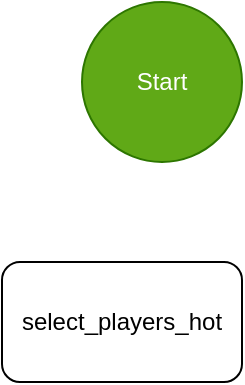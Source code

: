 <mxfile>
    <diagram id="HKXY4s99q07hNZutjvbr" name="Page-1">
        <mxGraphModel dx="557" dy="513" grid="1" gridSize="10" guides="1" tooltips="1" connect="1" arrows="1" fold="1" page="1" pageScale="1" pageWidth="850" pageHeight="1100" math="0" shadow="0">
            <root>
                <mxCell id="0"/>
                <mxCell id="1" parent="0"/>
                <mxCell id="2" value="Start" style="ellipse;whiteSpace=wrap;html=1;aspect=fixed;fillColor=#60a917;fontColor=#ffffff;strokeColor=#2D7600;" vertex="1" parent="1">
                    <mxGeometry x="220" y="40" width="80" height="80" as="geometry"/>
                </mxCell>
                <mxCell id="3" value="select_players_hot" style="rounded=1;whiteSpace=wrap;html=1;" vertex="1" parent="1">
                    <mxGeometry x="180" y="170" width="120" height="60" as="geometry"/>
                </mxCell>
            </root>
        </mxGraphModel>
    </diagram>
</mxfile>